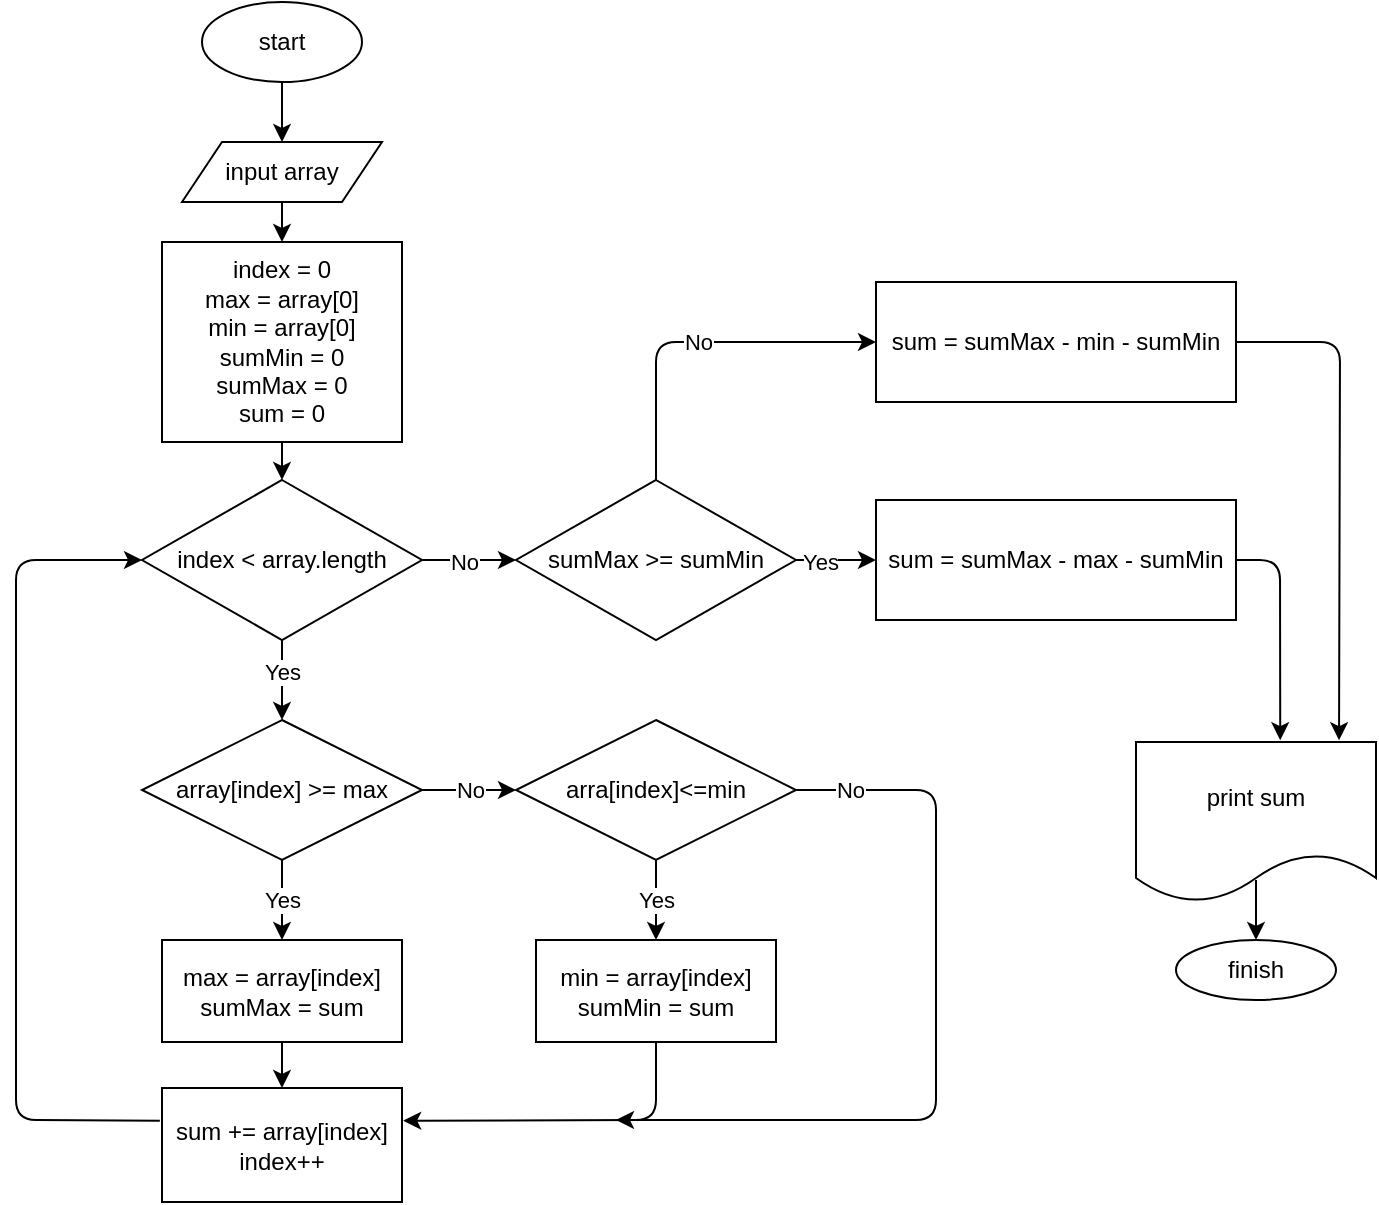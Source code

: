 <mxfile>
    <diagram id="Z8sDZhmmWTHAKssIfuWv" name="Page-1">
        <mxGraphModel dx="1521" dy="1084" grid="1" gridSize="10" guides="1" tooltips="1" connect="1" arrows="1" fold="1" page="1" pageScale="1" pageWidth="827" pageHeight="1169" math="0" shadow="0">
            <root>
                <mxCell id="0"/>
                <mxCell id="1" parent="0"/>
                <mxCell id="38" style="edgeStyle=none;html=1;exitX=0.5;exitY=1;exitDx=0;exitDy=0;entryX=0.5;entryY=0;entryDx=0;entryDy=0;" parent="1" source="21" target="32" edge="1">
                    <mxGeometry relative="1" as="geometry"/>
                </mxCell>
                <mxCell id="21" value="start" style="ellipse;whiteSpace=wrap;html=1;" parent="1" vertex="1">
                    <mxGeometry x="173" y="20" width="80" height="40" as="geometry"/>
                </mxCell>
                <mxCell id="39" style="edgeStyle=none;html=1;exitX=0.5;exitY=1;exitDx=0;exitDy=0;entryX=0.5;entryY=0;entryDx=0;entryDy=0;" parent="1" source="32" target="33" edge="1">
                    <mxGeometry relative="1" as="geometry"/>
                </mxCell>
                <mxCell id="32" value="input array" style="shape=parallelogram;perimeter=parallelogramPerimeter;whiteSpace=wrap;html=1;fixedSize=1;" parent="1" vertex="1">
                    <mxGeometry x="163" y="90" width="100" height="30" as="geometry"/>
                </mxCell>
                <mxCell id="40" style="edgeStyle=none;html=1;exitX=0.5;exitY=1;exitDx=0;exitDy=0;entryX=0.5;entryY=0;entryDx=0;entryDy=0;" parent="1" source="33" target="34" edge="1">
                    <mxGeometry relative="1" as="geometry"/>
                </mxCell>
                <mxCell id="33" value="index = 0&lt;br&gt;max = array[0]&lt;br&gt;min = array[0]&lt;br&gt;sumMin = 0&lt;br&gt;sumMax = 0&lt;br&gt;sum = 0" style="rounded=0;whiteSpace=wrap;html=1;" parent="1" vertex="1">
                    <mxGeometry x="153" y="140" width="120" height="100" as="geometry"/>
                </mxCell>
                <mxCell id="41" style="edgeStyle=none;html=1;exitX=0.5;exitY=1;exitDx=0;exitDy=0;entryX=0.5;entryY=0;entryDx=0;entryDy=0;" parent="1" source="34" target="37" edge="1">
                    <mxGeometry relative="1" as="geometry"/>
                </mxCell>
                <mxCell id="42" value="Yes" style="edgeLabel;html=1;align=center;verticalAlign=middle;resizable=0;points=[];" parent="41" vertex="1" connectable="0">
                    <mxGeometry x="-0.23" relative="1" as="geometry">
                        <mxPoint as="offset"/>
                    </mxGeometry>
                </mxCell>
                <mxCell id="51" style="edgeStyle=none;html=1;exitX=1;exitY=0.5;exitDx=0;exitDy=0;" parent="1" source="34" target="63" edge="1">
                    <mxGeometry relative="1" as="geometry">
                        <mxPoint x="330" y="300" as="targetPoint"/>
                    </mxGeometry>
                </mxCell>
                <mxCell id="56" value="No" style="edgeLabel;html=1;align=center;verticalAlign=middle;resizable=0;points=[];" parent="51" vertex="1" connectable="0">
                    <mxGeometry x="-0.126" y="-1" relative="1" as="geometry">
                        <mxPoint as="offset"/>
                    </mxGeometry>
                </mxCell>
                <mxCell id="34" value="index &amp;lt; array.length" style="rhombus;whiteSpace=wrap;html=1;" parent="1" vertex="1">
                    <mxGeometry x="143" y="259" width="140" height="80" as="geometry"/>
                </mxCell>
                <mxCell id="44" value="Yes" style="edgeStyle=none;html=1;exitX=0.5;exitY=1;exitDx=0;exitDy=0;entryX=0.5;entryY=0;entryDx=0;entryDy=0;" parent="1" source="37" target="43" edge="1">
                    <mxGeometry relative="1" as="geometry"/>
                </mxCell>
                <mxCell id="59" value="No" style="edgeStyle=none;html=1;exitX=1;exitY=0.5;exitDx=0;exitDy=0;entryX=0;entryY=0.5;entryDx=0;entryDy=0;" parent="1" source="37" target="57" edge="1">
                    <mxGeometry relative="1" as="geometry"/>
                </mxCell>
                <mxCell id="37" value="array[index] &amp;gt;= max" style="rhombus;whiteSpace=wrap;html=1;" parent="1" vertex="1">
                    <mxGeometry x="143" y="379" width="140" height="70" as="geometry"/>
                </mxCell>
                <mxCell id="46" style="edgeStyle=none;html=1;exitX=0.5;exitY=1;exitDx=0;exitDy=0;entryX=0.5;entryY=0;entryDx=0;entryDy=0;" parent="1" source="43" target="45" edge="1">
                    <mxGeometry relative="1" as="geometry"/>
                </mxCell>
                <mxCell id="43" value="max = array[index]&lt;br&gt;sumMax = sum" style="rounded=0;whiteSpace=wrap;html=1;" parent="1" vertex="1">
                    <mxGeometry x="153" y="489" width="120" height="51" as="geometry"/>
                </mxCell>
                <mxCell id="45" value="sum += array[index]&lt;br&gt;index++" style="rounded=0;whiteSpace=wrap;html=1;" parent="1" vertex="1">
                    <mxGeometry x="153" y="563" width="120" height="57" as="geometry"/>
                </mxCell>
                <mxCell id="50" style="edgeStyle=none;html=1;exitX=0.5;exitY=1;exitDx=0;exitDy=0;entryX=1.005;entryY=0.287;entryDx=0;entryDy=0;entryPerimeter=0;" parent="1" source="48" target="45" edge="1">
                    <mxGeometry relative="1" as="geometry">
                        <Array as="points">
                            <mxPoint x="400" y="579"/>
                        </Array>
                        <mxPoint x="280" y="579" as="targetPoint"/>
                    </mxGeometry>
                </mxCell>
                <mxCell id="48" value="min = array[index]&lt;br&gt;sumMin = sum" style="rounded=0;whiteSpace=wrap;html=1;" parent="1" vertex="1">
                    <mxGeometry x="340" y="489" width="120" height="51" as="geometry"/>
                </mxCell>
                <mxCell id="53" value="finish" style="ellipse;whiteSpace=wrap;html=1;" parent="1" vertex="1">
                    <mxGeometry x="660" y="489" width="80" height="30" as="geometry"/>
                </mxCell>
                <mxCell id="55" style="edgeStyle=none;html=1;exitX=0.5;exitY=1;exitDx=0;exitDy=0;entryX=0.5;entryY=0;entryDx=0;entryDy=0;" parent="1" edge="1">
                    <mxGeometry relative="1" as="geometry">
                        <mxPoint x="700" y="459" as="sourcePoint"/>
                        <mxPoint x="700" y="489" as="targetPoint"/>
                    </mxGeometry>
                </mxCell>
                <mxCell id="58" value="Yes" style="edgeStyle=none;html=1;exitX=0.5;exitY=1;exitDx=0;exitDy=0;" parent="1" source="57" target="48" edge="1">
                    <mxGeometry relative="1" as="geometry"/>
                </mxCell>
                <mxCell id="60" style="edgeStyle=none;html=1;exitX=1;exitY=0.5;exitDx=0;exitDy=0;" parent="1" source="57" edge="1">
                    <mxGeometry relative="1" as="geometry">
                        <mxPoint x="380" y="579" as="targetPoint"/>
                        <Array as="points">
                            <mxPoint x="540" y="414"/>
                            <mxPoint x="540" y="579"/>
                            <mxPoint x="470" y="579"/>
                        </Array>
                    </mxGeometry>
                </mxCell>
                <mxCell id="61" value="No" style="edgeLabel;html=1;align=center;verticalAlign=middle;resizable=0;points=[];" parent="60" vertex="1" connectable="0">
                    <mxGeometry x="-0.863" relative="1" as="geometry">
                        <mxPoint as="offset"/>
                    </mxGeometry>
                </mxCell>
                <mxCell id="57" value="arra[index]&amp;lt;=min" style="rhombus;whiteSpace=wrap;html=1;" parent="1" vertex="1">
                    <mxGeometry x="330" y="379" width="140" height="70" as="geometry"/>
                </mxCell>
                <mxCell id="62" style="edgeStyle=none;html=1;exitX=-0.009;exitY=0.287;exitDx=0;exitDy=0;entryX=0;entryY=0.5;entryDx=0;entryDy=0;exitPerimeter=0;" edge="1" parent="1" source="45" target="34">
                    <mxGeometry relative="1" as="geometry">
                        <mxPoint x="140" y="299" as="targetPoint"/>
                        <Array as="points">
                            <mxPoint x="80" y="579"/>
                            <mxPoint x="80" y="299"/>
                        </Array>
                    </mxGeometry>
                </mxCell>
                <mxCell id="66" style="edgeStyle=none;html=1;exitX=1;exitY=0.5;exitDx=0;exitDy=0;entryX=0;entryY=0.5;entryDx=0;entryDy=0;" edge="1" parent="1" source="63" target="65">
                    <mxGeometry relative="1" as="geometry"/>
                </mxCell>
                <mxCell id="67" value="Yes" style="edgeLabel;html=1;align=center;verticalAlign=middle;resizable=0;points=[];" vertex="1" connectable="0" parent="66">
                    <mxGeometry x="-0.434" y="-1" relative="1" as="geometry">
                        <mxPoint as="offset"/>
                    </mxGeometry>
                </mxCell>
                <mxCell id="68" value="No" style="edgeStyle=none;html=1;exitX=0.5;exitY=0;exitDx=0;exitDy=0;entryX=0;entryY=0.5;entryDx=0;entryDy=0;" edge="1" parent="1" source="63" target="64">
                    <mxGeometry relative="1" as="geometry">
                        <Array as="points">
                            <mxPoint x="400" y="190"/>
                        </Array>
                    </mxGeometry>
                </mxCell>
                <mxCell id="63" value="sumMax &amp;gt;= sumMin" style="rhombus;whiteSpace=wrap;html=1;" vertex="1" parent="1">
                    <mxGeometry x="330" y="259" width="140" height="80" as="geometry"/>
                </mxCell>
                <mxCell id="73" style="edgeStyle=none;html=1;exitX=1;exitY=0.5;exitDx=0;exitDy=0;entryX=0.846;entryY=-0.011;entryDx=0;entryDy=0;entryPerimeter=0;" edge="1" parent="1" source="64" target="69">
                    <mxGeometry relative="1" as="geometry">
                        <Array as="points">
                            <mxPoint x="742" y="190"/>
                        </Array>
                    </mxGeometry>
                </mxCell>
                <mxCell id="64" value="sum = sumMax - min - sumMin" style="rounded=0;whiteSpace=wrap;html=1;" vertex="1" parent="1">
                    <mxGeometry x="510" y="160" width="180" height="60" as="geometry"/>
                </mxCell>
                <mxCell id="72" style="edgeStyle=none;html=1;exitX=1;exitY=0.5;exitDx=0;exitDy=0;entryX=0.601;entryY=-0.011;entryDx=0;entryDy=0;entryPerimeter=0;" edge="1" parent="1" source="65" target="69">
                    <mxGeometry relative="1" as="geometry">
                        <Array as="points">
                            <mxPoint x="712" y="299"/>
                        </Array>
                    </mxGeometry>
                </mxCell>
                <mxCell id="65" value="sum = sumMax - max - sumMin" style="rounded=0;whiteSpace=wrap;html=1;" vertex="1" parent="1">
                    <mxGeometry x="510" y="269" width="180" height="60" as="geometry"/>
                </mxCell>
                <mxCell id="69" value="print sum" style="shape=document;whiteSpace=wrap;html=1;boundedLbl=1;" vertex="1" parent="1">
                    <mxGeometry x="640" y="390" width="120" height="80" as="geometry"/>
                </mxCell>
            </root>
        </mxGraphModel>
    </diagram>
</mxfile>
